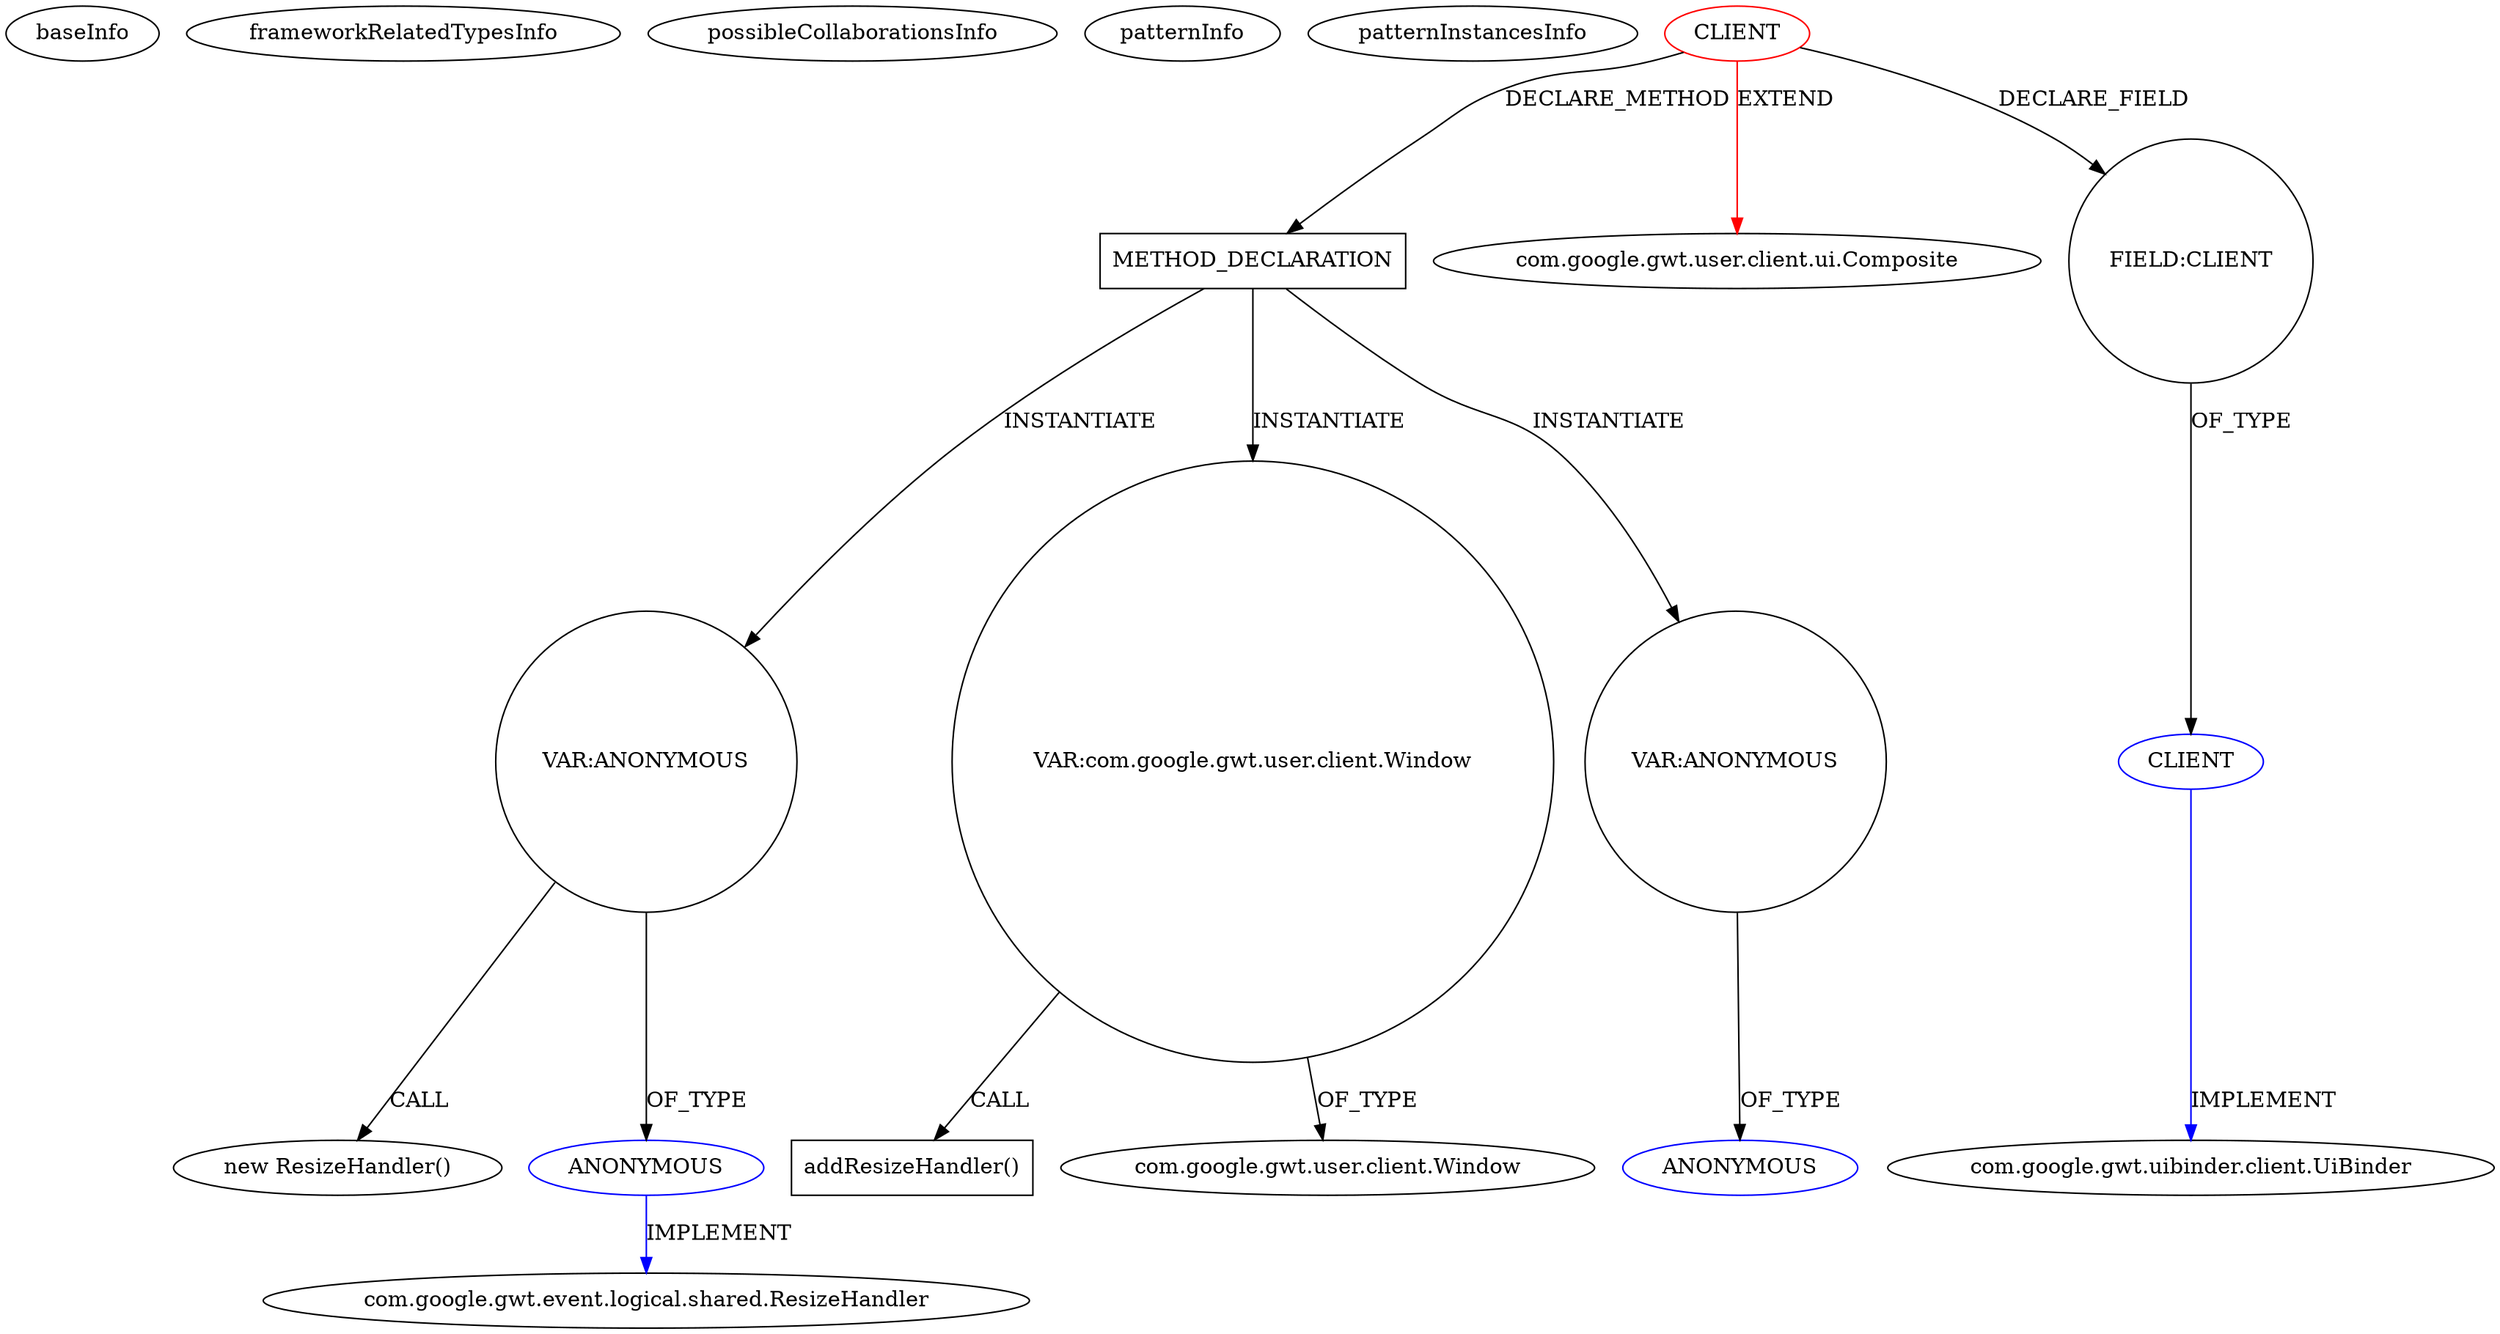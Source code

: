 digraph {
baseInfo[graphId=1978,category="pattern",isAnonymous=false,possibleRelation=true]
frameworkRelatedTypesInfo[0="com.google.gwt.user.client.ui.Composite"]
possibleCollaborationsInfo[0="1978~INSTANTIATION-CLIENT_METHOD_DECLARATION-~com.google.gwt.user.client.ui.Composite ~com.google.gwt.event.logical.shared.ResizeHandler ~false~true",1="1978~FIELD_TYPE_DECLARATION-~com.google.gwt.user.client.ui.Composite ~com.google.gwt.uibinder.client.UiBinder ~false~false"]
patternInfo[frequency=2.0,patternRootClient=0]
patternInstancesInfo[0="skavish-collaborative-paint~/skavish-collaborative-paint/collaborative-paint-master/src/com/acme/collpaint/client/page/CollPaintView.java~CollPaintView~4493",1="vlapan-PhotoBank~/vlapan-PhotoBank/PhotoBank-master/src/com/vlapan/gwt/photobank/client/ui/PhotoBrowser.java~PhotoBrowser~4600"]
102[label="new ResizeHandler()",vertexType="CONSTRUCTOR_CALL",isFrameworkType=false]
103[label="VAR:ANONYMOUS",vertexType="VARIABLE_EXPRESION",isFrameworkType=false,shape=circle]
104[label="ANONYMOUS",vertexType="REFERENCE_ANONYMOUS_DECLARATION",isFrameworkType=false,color=blue]
105[label="com.google.gwt.event.logical.shared.ResizeHandler",vertexType="FRAMEWORK_INTERFACE_TYPE",isFrameworkType=false]
69[label="METHOD_DECLARATION",vertexType="CLIENT_METHOD_DECLARATION",isFrameworkType=false,shape=box]
0[label="CLIENT",vertexType="ROOT_CLIENT_CLASS_DECLARATION",isFrameworkType=false,color=red]
1[label="com.google.gwt.user.client.ui.Composite",vertexType="FRAMEWORK_CLASS_TYPE",isFrameworkType=false]
25[label="FIELD:CLIENT",vertexType="FIELD_DECLARATION",isFrameworkType=false,shape=circle]
99[label="VAR:com.google.gwt.user.client.Window",vertexType="VARIABLE_EXPRESION",isFrameworkType=false,shape=circle]
26[label="CLIENT",vertexType="REFERENCE_CLIENT_CLASS_DECLARATION",isFrameworkType=false,color=blue]
77[label="VAR:ANONYMOUS",vertexType="VARIABLE_EXPRESION",isFrameworkType=false,shape=circle]
78[label="ANONYMOUS",vertexType="REFERENCE_ANONYMOUS_DECLARATION",isFrameworkType=false,color=blue]
100[label="addResizeHandler()",vertexType="INSIDE_CALL",isFrameworkType=false,shape=box]
101[label="com.google.gwt.user.client.Window",vertexType="FRAMEWORK_CLASS_TYPE",isFrameworkType=false]
27[label="com.google.gwt.uibinder.client.UiBinder",vertexType="FRAMEWORK_INTERFACE_TYPE",isFrameworkType=false]
0->1[label="EXTEND",color=red]
26->27[label="IMPLEMENT",color=blue]
104->105[label="IMPLEMENT",color=blue]
0->25[label="DECLARE_FIELD"]
99->101[label="OF_TYPE"]
69->77[label="INSTANTIATE"]
69->99[label="INSTANTIATE"]
25->26[label="OF_TYPE"]
103->102[label="CALL"]
69->103[label="INSTANTIATE"]
99->100[label="CALL"]
77->78[label="OF_TYPE"]
103->104[label="OF_TYPE"]
0->69[label="DECLARE_METHOD"]
}
